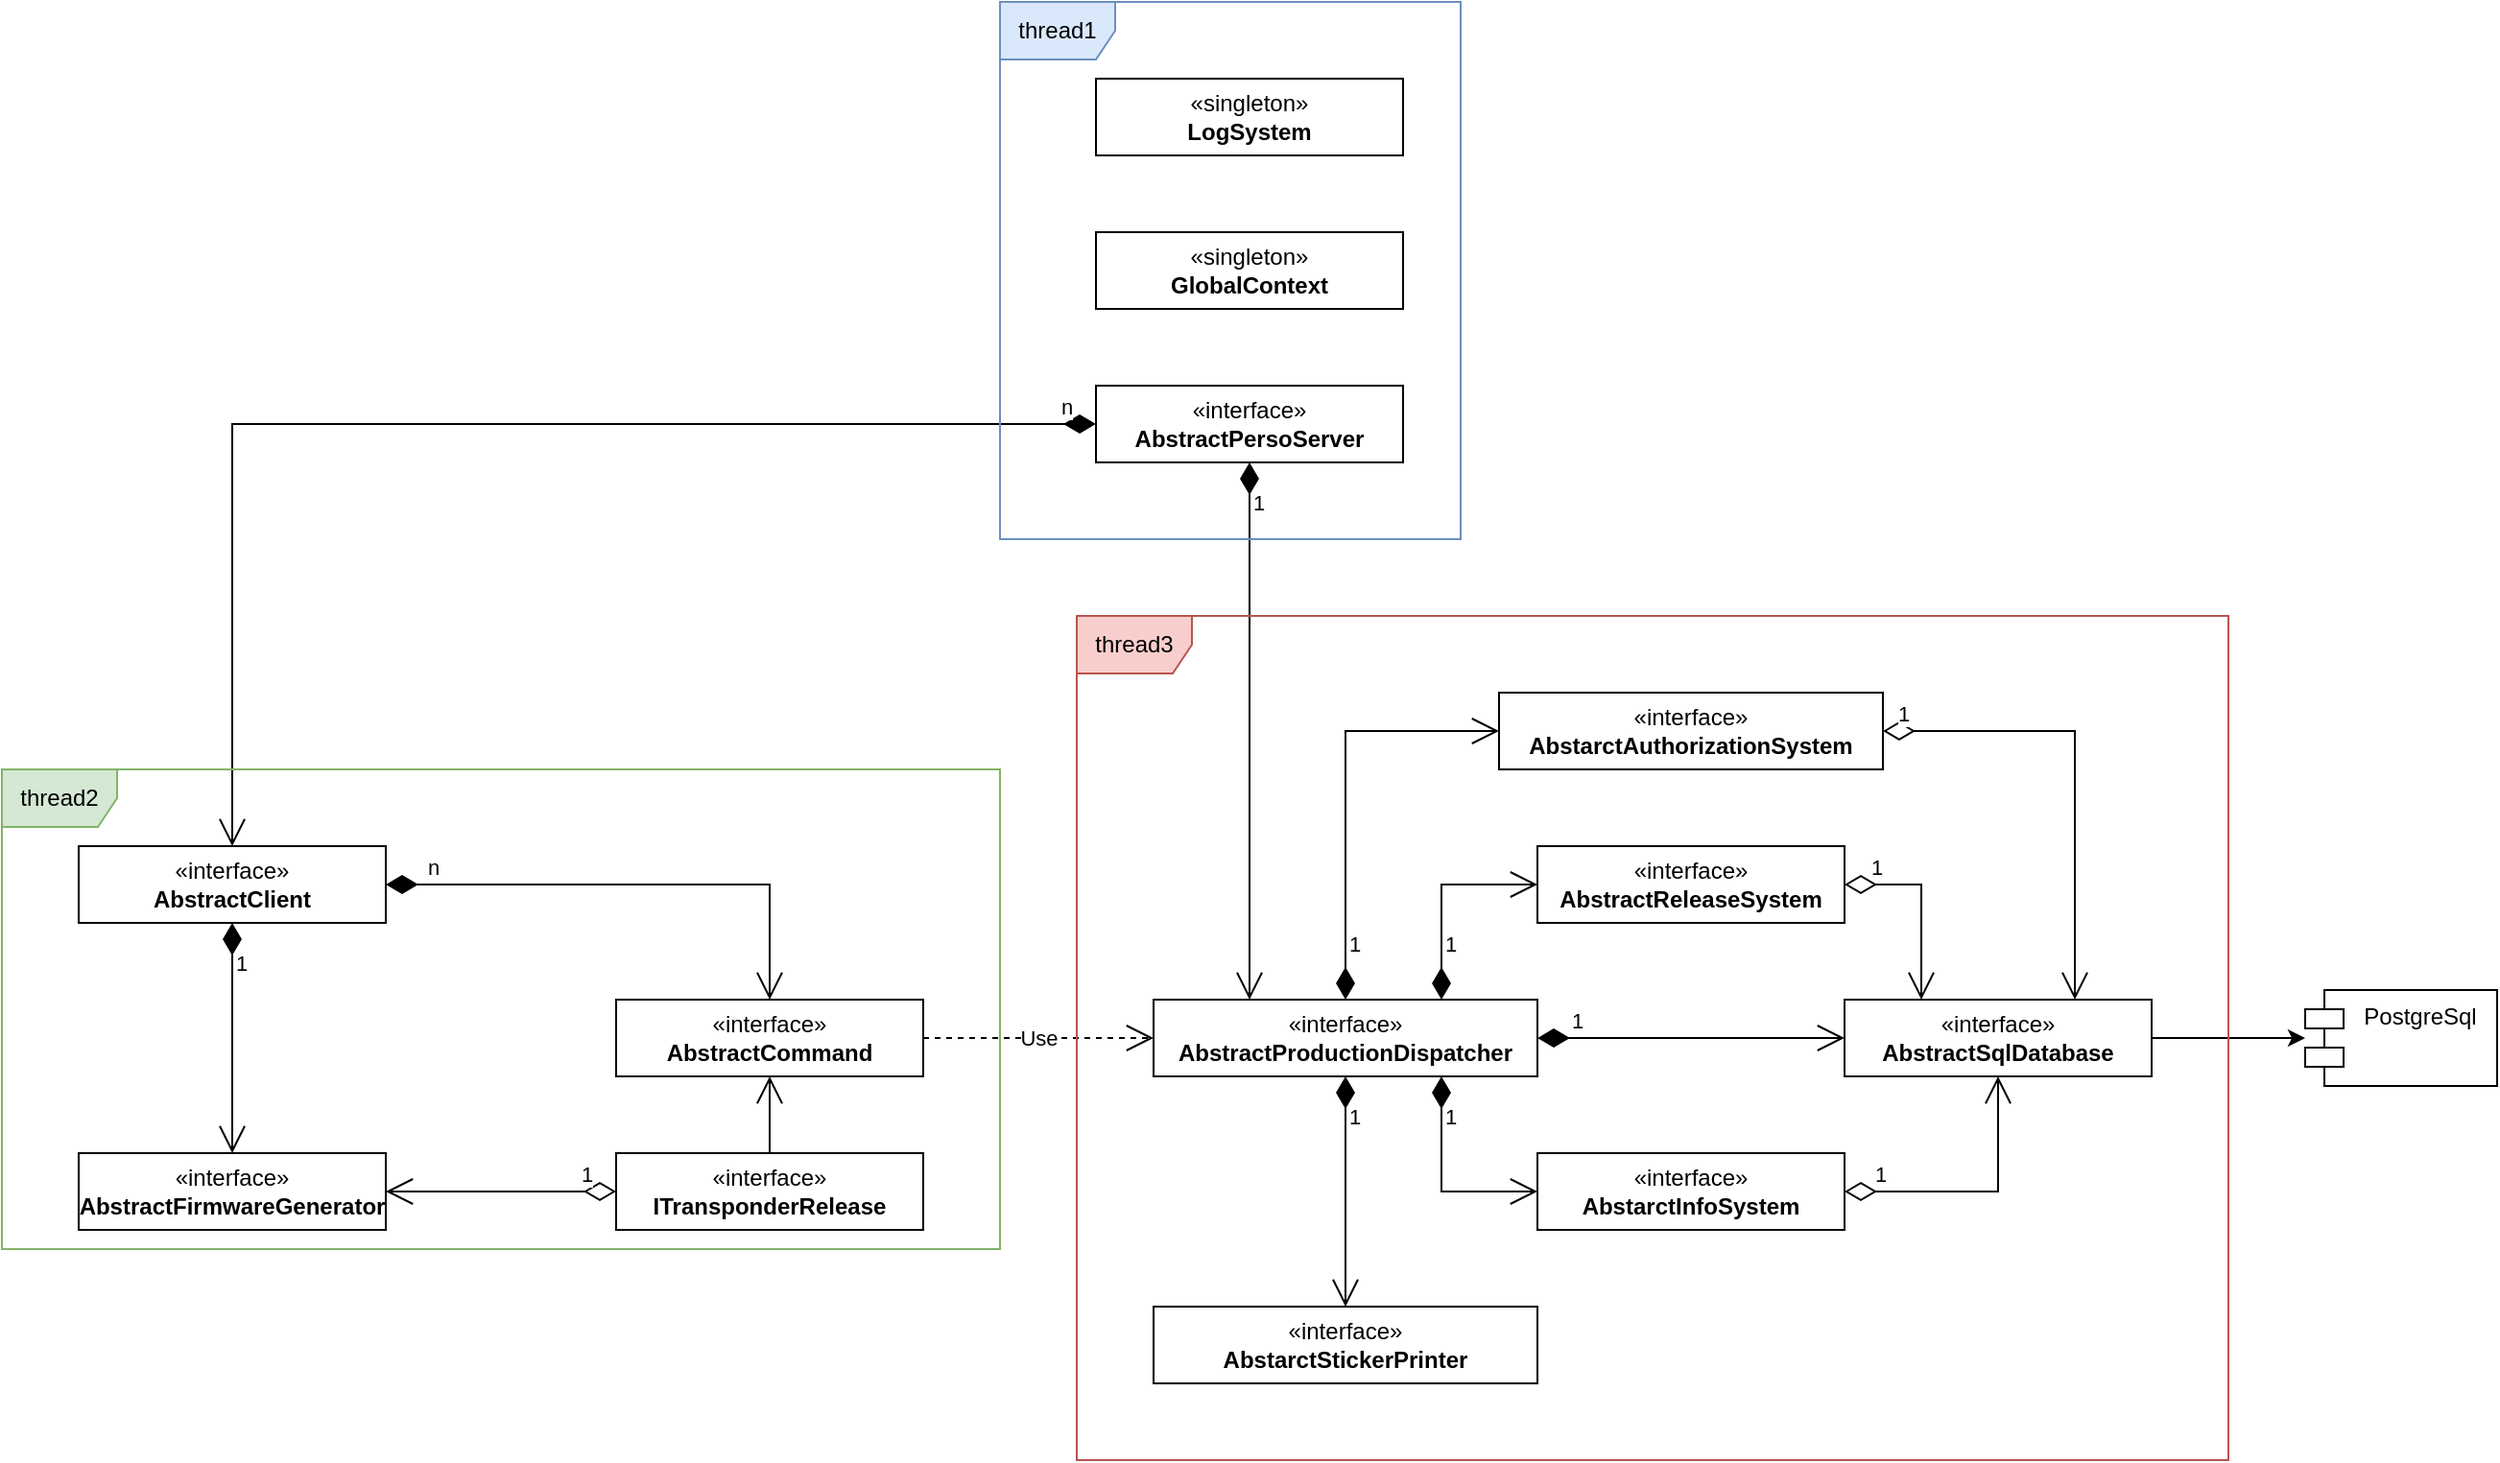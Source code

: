 <mxfile version="21.7.5" type="device">
  <diagram name="Страница — 1" id="xjbYhO8doR0Xn5XljVLI">
    <mxGraphModel dx="3769" dy="830" grid="1" gridSize="10" guides="1" tooltips="1" connect="1" arrows="1" fold="1" page="1" pageScale="1" pageWidth="2339" pageHeight="3300" math="0" shadow="0">
      <root>
        <mxCell id="0" />
        <mxCell id="1" parent="0" />
        <mxCell id="cB_1jcFKDLnhwmuv0rob-1" value="«interface»&lt;br&gt;&lt;b&gt;AbstractReleaseSystem&lt;/b&gt;" style="html=1;whiteSpace=wrap;" vertex="1" parent="1">
          <mxGeometry x="680" y="560" width="160" height="40" as="geometry" />
        </mxCell>
        <mxCell id="cB_1jcFKDLnhwmuv0rob-2" value="«interface»&lt;br&gt;&lt;b&gt;AbstarctInfoSystem&lt;/b&gt;" style="html=1;whiteSpace=wrap;" vertex="1" parent="1">
          <mxGeometry x="680" y="720" width="160" height="40" as="geometry" />
        </mxCell>
        <mxCell id="cB_1jcFKDLnhwmuv0rob-4" value="PostgreSql" style="shape=module;align=left;spacingLeft=20;align=center;verticalAlign=top;whiteSpace=wrap;html=1;" vertex="1" parent="1">
          <mxGeometry x="1080" y="635" width="100" height="50" as="geometry" />
        </mxCell>
        <mxCell id="cB_1jcFKDLnhwmuv0rob-5" value="«interface»&lt;br&gt;&lt;b&gt;AbstarctAuthorizationSystem&lt;/b&gt;" style="html=1;whiteSpace=wrap;" vertex="1" parent="1">
          <mxGeometry x="660" y="480" width="200" height="40" as="geometry" />
        </mxCell>
        <mxCell id="cB_1jcFKDLnhwmuv0rob-6" value="«interface»&lt;br&gt;&lt;b&gt;AbstarctStickerPrinter&lt;/b&gt;" style="html=1;whiteSpace=wrap;" vertex="1" parent="1">
          <mxGeometry x="480" y="800" width="200" height="40" as="geometry" />
        </mxCell>
        <mxCell id="cB_1jcFKDLnhwmuv0rob-7" value="«interface»&lt;br&gt;&lt;b&gt;AbstractProductionDispatcher&lt;/b&gt;" style="html=1;whiteSpace=wrap;" vertex="1" parent="1">
          <mxGeometry x="480" y="640" width="200" height="40" as="geometry" />
        </mxCell>
        <mxCell id="cB_1jcFKDLnhwmuv0rob-8" value="«interface»&lt;br&gt;&lt;b&gt;AbstractClient&lt;/b&gt;" style="html=1;whiteSpace=wrap;" vertex="1" parent="1">
          <mxGeometry x="-80" y="560" width="160" height="40" as="geometry" />
        </mxCell>
        <mxCell id="cB_1jcFKDLnhwmuv0rob-9" value="«interface»&lt;br&gt;&lt;b&gt;AbstractCommand&lt;/b&gt;" style="html=1;whiteSpace=wrap;" vertex="1" parent="1">
          <mxGeometry x="200" y="640" width="160" height="40" as="geometry" />
        </mxCell>
        <mxCell id="cB_1jcFKDLnhwmuv0rob-30" style="edgeStyle=orthogonalEdgeStyle;rounded=0;orthogonalLoop=1;jettySize=auto;html=1;" edge="1" parent="1" source="cB_1jcFKDLnhwmuv0rob-22" target="cB_1jcFKDLnhwmuv0rob-4">
          <mxGeometry relative="1" as="geometry" />
        </mxCell>
        <mxCell id="cB_1jcFKDLnhwmuv0rob-22" value="«interface»&lt;br&gt;&lt;b&gt;AbstractSqlDatabase&lt;/b&gt;" style="html=1;whiteSpace=wrap;" vertex="1" parent="1">
          <mxGeometry x="840" y="640" width="160" height="40" as="geometry" />
        </mxCell>
        <mxCell id="cB_1jcFKDLnhwmuv0rob-23" value="1" style="endArrow=open;html=1;endSize=12;startArrow=diamondThin;startSize=14;startFill=1;edgeStyle=orthogonalEdgeStyle;align=left;verticalAlign=bottom;rounded=0;exitX=0.75;exitY=1;exitDx=0;exitDy=0;entryX=0;entryY=0.5;entryDx=0;entryDy=0;" edge="1" parent="1" source="cB_1jcFKDLnhwmuv0rob-7" target="cB_1jcFKDLnhwmuv0rob-2">
          <mxGeometry x="-0.455" relative="1" as="geometry">
            <mxPoint x="840" y="710" as="sourcePoint" />
            <mxPoint x="1000" y="710" as="targetPoint" />
            <mxPoint as="offset" />
          </mxGeometry>
        </mxCell>
        <mxCell id="cB_1jcFKDLnhwmuv0rob-24" value="1" style="endArrow=open;html=1;endSize=12;startArrow=diamondThin;startSize=14;startFill=1;edgeStyle=orthogonalEdgeStyle;align=left;verticalAlign=bottom;rounded=0;exitX=1;exitY=0.5;exitDx=0;exitDy=0;entryX=0;entryY=0.5;entryDx=0;entryDy=0;" edge="1" parent="1" source="cB_1jcFKDLnhwmuv0rob-7" target="cB_1jcFKDLnhwmuv0rob-22">
          <mxGeometry x="-0.806" relative="1" as="geometry">
            <mxPoint x="710" y="700" as="sourcePoint" />
            <mxPoint x="840" y="660" as="targetPoint" />
            <mxPoint as="offset" />
          </mxGeometry>
        </mxCell>
        <mxCell id="cB_1jcFKDLnhwmuv0rob-25" value="1" style="endArrow=open;html=1;endSize=12;startArrow=diamondThin;startSize=14;startFill=1;edgeStyle=orthogonalEdgeStyle;align=left;verticalAlign=bottom;rounded=0;exitX=0.75;exitY=0;exitDx=0;exitDy=0;entryX=0;entryY=0.5;entryDx=0;entryDy=0;" edge="1" parent="1" source="cB_1jcFKDLnhwmuv0rob-7" target="cB_1jcFKDLnhwmuv0rob-1">
          <mxGeometry x="-0.636" relative="1" as="geometry">
            <mxPoint x="670" y="580" as="sourcePoint" />
            <mxPoint x="830" y="580" as="targetPoint" />
            <mxPoint as="offset" />
          </mxGeometry>
        </mxCell>
        <mxCell id="cB_1jcFKDLnhwmuv0rob-26" value="1" style="endArrow=open;html=1;endSize=12;startArrow=diamondThin;startSize=14;startFill=0;edgeStyle=orthogonalEdgeStyle;align=left;verticalAlign=bottom;rounded=0;exitX=1;exitY=0.5;exitDx=0;exitDy=0;entryX=0.25;entryY=0;entryDx=0;entryDy=0;" edge="1" parent="1" source="cB_1jcFKDLnhwmuv0rob-1" target="cB_1jcFKDLnhwmuv0rob-22">
          <mxGeometry x="-0.765" relative="1" as="geometry">
            <mxPoint x="890" y="670" as="sourcePoint" />
            <mxPoint x="1050" y="670" as="targetPoint" />
            <mxPoint as="offset" />
          </mxGeometry>
        </mxCell>
        <mxCell id="cB_1jcFKDLnhwmuv0rob-27" value="1" style="endArrow=open;html=1;endSize=12;startArrow=diamondThin;startSize=14;startFill=0;edgeStyle=orthogonalEdgeStyle;align=left;verticalAlign=bottom;rounded=0;exitX=1;exitY=0.5;exitDx=0;exitDy=0;entryX=0.5;entryY=1;entryDx=0;entryDy=0;" edge="1" parent="1" source="cB_1jcFKDLnhwmuv0rob-2" target="cB_1jcFKDLnhwmuv0rob-22">
          <mxGeometry x="-0.809" relative="1" as="geometry">
            <mxPoint x="980" y="650" as="sourcePoint" />
            <mxPoint x="980" y="730" as="targetPoint" />
            <Array as="points">
              <mxPoint x="920" y="740" />
            </Array>
            <mxPoint as="offset" />
          </mxGeometry>
        </mxCell>
        <mxCell id="cB_1jcFKDLnhwmuv0rob-28" value="1" style="endArrow=open;html=1;endSize=12;startArrow=diamondThin;startSize=14;startFill=1;edgeStyle=orthogonalEdgeStyle;align=left;verticalAlign=bottom;rounded=0;exitX=0.5;exitY=1;exitDx=0;exitDy=0;" edge="1" parent="1" source="cB_1jcFKDLnhwmuv0rob-7" target="cB_1jcFKDLnhwmuv0rob-6">
          <mxGeometry x="-0.5" relative="1" as="geometry">
            <mxPoint x="269.48" y="730" as="sourcePoint" />
            <mxPoint x="479.48" y="830" as="targetPoint" />
            <mxPoint as="offset" />
          </mxGeometry>
        </mxCell>
        <mxCell id="cB_1jcFKDLnhwmuv0rob-29" value="1" style="endArrow=open;html=1;endSize=12;startArrow=diamondThin;startSize=14;startFill=1;edgeStyle=orthogonalEdgeStyle;align=left;verticalAlign=bottom;rounded=0;exitX=0.5;exitY=0;exitDx=0;exitDy=0;entryX=0;entryY=0.5;entryDx=0;entryDy=0;" edge="1" parent="1" source="cB_1jcFKDLnhwmuv0rob-7" target="cB_1jcFKDLnhwmuv0rob-5">
          <mxGeometry x="-0.818" relative="1" as="geometry">
            <mxPoint x="230" y="540" as="sourcePoint" />
            <mxPoint x="440" y="440" as="targetPoint" />
            <mxPoint as="offset" />
            <Array as="points">
              <mxPoint x="580" y="500" />
            </Array>
          </mxGeometry>
        </mxCell>
        <mxCell id="cB_1jcFKDLnhwmuv0rob-32" value="1" style="endArrow=open;html=1;endSize=12;startArrow=diamondThin;startSize=14;startFill=0;edgeStyle=orthogonalEdgeStyle;align=left;verticalAlign=bottom;rounded=0;entryX=0.75;entryY=0;entryDx=0;entryDy=0;jumpStyle=arc;" edge="1" parent="1" source="cB_1jcFKDLnhwmuv0rob-5" target="cB_1jcFKDLnhwmuv0rob-22">
          <mxGeometry x="-0.949" relative="1" as="geometry">
            <mxPoint x="810" y="430" as="sourcePoint" />
            <mxPoint x="1090" y="510" as="targetPoint" />
            <mxPoint as="offset" />
            <Array as="points">
              <mxPoint x="960" y="500" />
            </Array>
          </mxGeometry>
        </mxCell>
        <mxCell id="cB_1jcFKDLnhwmuv0rob-35" value="Use" style="endArrow=open;endSize=12;dashed=1;html=1;rounded=0;exitX=1;exitY=0.5;exitDx=0;exitDy=0;entryX=0;entryY=0.5;entryDx=0;entryDy=0;" edge="1" parent="1" source="cB_1jcFKDLnhwmuv0rob-9" target="cB_1jcFKDLnhwmuv0rob-7">
          <mxGeometry width="160" relative="1" as="geometry">
            <mxPoint x="320" y="760" as="sourcePoint" />
            <mxPoint x="480" y="760" as="targetPoint" />
          </mxGeometry>
        </mxCell>
        <mxCell id="cB_1jcFKDLnhwmuv0rob-37" value="«interface»&lt;br&gt;&lt;b&gt;AbstractPersoServer&lt;/b&gt;" style="html=1;whiteSpace=wrap;" vertex="1" parent="1">
          <mxGeometry x="450" y="320" width="160" height="40" as="geometry" />
        </mxCell>
        <mxCell id="cB_1jcFKDLnhwmuv0rob-38" value="n" style="endArrow=open;html=1;endSize=12;startArrow=diamondThin;startSize=14;startFill=1;edgeStyle=orthogonalEdgeStyle;align=left;verticalAlign=bottom;rounded=0;exitX=1;exitY=0.5;exitDx=0;exitDy=0;entryX=0.5;entryY=0;entryDx=0;entryDy=0;" edge="1" parent="1" source="cB_1jcFKDLnhwmuv0rob-8" target="cB_1jcFKDLnhwmuv0rob-9">
          <mxGeometry x="-0.846" relative="1" as="geometry">
            <mxPoint x="130" y="550" as="sourcePoint" />
            <mxPoint x="370" y="370" as="targetPoint" />
            <mxPoint as="offset" />
            <Array as="points">
              <mxPoint x="280" y="580" />
            </Array>
          </mxGeometry>
        </mxCell>
        <mxCell id="cB_1jcFKDLnhwmuv0rob-39" value="n" style="endArrow=open;html=1;endSize=12;startArrow=diamondThin;startSize=14;startFill=1;edgeStyle=orthogonalEdgeStyle;align=left;verticalAlign=bottom;rounded=0;exitX=0;exitY=0.5;exitDx=0;exitDy=0;entryX=0.5;entryY=0;entryDx=0;entryDy=0;" edge="1" parent="1" source="cB_1jcFKDLnhwmuv0rob-37" target="cB_1jcFKDLnhwmuv0rob-8">
          <mxGeometry x="-0.94" relative="1" as="geometry">
            <mxPoint x="430" y="430" as="sourcePoint" />
            <mxPoint x="430" y="590" as="targetPoint" />
            <mxPoint as="offset" />
            <Array as="points">
              <mxPoint y="340" />
            </Array>
          </mxGeometry>
        </mxCell>
        <mxCell id="cB_1jcFKDLnhwmuv0rob-40" value="1" style="endArrow=open;html=1;endSize=12;startArrow=diamondThin;startSize=14;startFill=1;edgeStyle=orthogonalEdgeStyle;align=left;verticalAlign=bottom;rounded=0;exitX=0.5;exitY=1;exitDx=0;exitDy=0;entryX=0.25;entryY=0;entryDx=0;entryDy=0;" edge="1" parent="1" source="cB_1jcFKDLnhwmuv0rob-37" target="cB_1jcFKDLnhwmuv0rob-7">
          <mxGeometry x="-0.786" relative="1" as="geometry">
            <mxPoint x="560" y="420" as="sourcePoint" />
            <mxPoint x="800" y="240" as="targetPoint" />
            <mxPoint as="offset" />
            <Array as="points">
              <mxPoint x="530" y="360" />
            </Array>
          </mxGeometry>
        </mxCell>
        <mxCell id="cB_1jcFKDLnhwmuv0rob-42" value="thread1" style="shape=umlFrame;whiteSpace=wrap;html=1;pointerEvents=0;fillColor=#dae8fc;strokeColor=#6c8ebf;" vertex="1" parent="1">
          <mxGeometry x="400" y="120" width="240" height="280" as="geometry" />
        </mxCell>
        <mxCell id="cB_1jcFKDLnhwmuv0rob-43" value="thread2" style="shape=umlFrame;whiteSpace=wrap;html=1;pointerEvents=0;fillColor=#d5e8d4;strokeColor=#82b366;" vertex="1" parent="1">
          <mxGeometry x="-120" y="520" width="520" height="250" as="geometry" />
        </mxCell>
        <mxCell id="cB_1jcFKDLnhwmuv0rob-44" value="thread3" style="shape=umlFrame;whiteSpace=wrap;html=1;pointerEvents=0;fillColor=#f8cecc;strokeColor=#b85450;" vertex="1" parent="1">
          <mxGeometry x="440" y="440" width="600" height="440" as="geometry" />
        </mxCell>
        <mxCell id="cB_1jcFKDLnhwmuv0rob-45" value="«interface»&lt;br&gt;&lt;b&gt;AbstractFirmwareGenerator&lt;/b&gt;" style="html=1;whiteSpace=wrap;" vertex="1" parent="1">
          <mxGeometry x="-80" y="720" width="160" height="40" as="geometry" />
        </mxCell>
        <mxCell id="cB_1jcFKDLnhwmuv0rob-47" value="1" style="endArrow=open;html=1;endSize=12;startArrow=diamondThin;startSize=14;startFill=1;edgeStyle=orthogonalEdgeStyle;align=left;verticalAlign=bottom;rounded=0;" edge="1" parent="1" source="cB_1jcFKDLnhwmuv0rob-8" target="cB_1jcFKDLnhwmuv0rob-45">
          <mxGeometry x="-0.5" relative="1" as="geometry">
            <mxPoint x="-350" y="610" as="sourcePoint" />
            <mxPoint x="-350" y="890" as="targetPoint" />
            <mxPoint as="offset" />
            <Array as="points" />
          </mxGeometry>
        </mxCell>
        <mxCell id="cB_1jcFKDLnhwmuv0rob-50" value="«interface»&lt;br&gt;&lt;b&gt;ITransponderRelease&lt;/b&gt;" style="html=1;whiteSpace=wrap;" vertex="1" parent="1">
          <mxGeometry x="200" y="720" width="160" height="40" as="geometry" />
        </mxCell>
        <mxCell id="cB_1jcFKDLnhwmuv0rob-51" value="" style="endArrow=open;endFill=1;endSize=12;html=1;rounded=0;exitX=0.5;exitY=0;exitDx=0;exitDy=0;entryX=0.5;entryY=1;entryDx=0;entryDy=0;" edge="1" parent="1" source="cB_1jcFKDLnhwmuv0rob-50" target="cB_1jcFKDLnhwmuv0rob-9">
          <mxGeometry width="160" relative="1" as="geometry">
            <mxPoint x="10" y="880" as="sourcePoint" />
            <mxPoint x="170" y="880" as="targetPoint" />
          </mxGeometry>
        </mxCell>
        <mxCell id="cB_1jcFKDLnhwmuv0rob-52" value="1" style="endArrow=open;html=1;endSize=12;startArrow=diamondThin;startSize=14;startFill=0;edgeStyle=orthogonalEdgeStyle;align=left;verticalAlign=bottom;rounded=0;exitX=0;exitY=0.5;exitDx=0;exitDy=0;entryX=1;entryY=0.5;entryDx=0;entryDy=0;" edge="1" parent="1" source="cB_1jcFKDLnhwmuv0rob-50" target="cB_1jcFKDLnhwmuv0rob-45">
          <mxGeometry x="-0.667" relative="1" as="geometry">
            <mxPoint x="220" y="800" as="sourcePoint" />
            <mxPoint x="170" y="890" as="targetPoint" />
            <mxPoint as="offset" />
          </mxGeometry>
        </mxCell>
        <mxCell id="cB_1jcFKDLnhwmuv0rob-53" value="«singleton»&lt;br&gt;&lt;b&gt;GlobalContext&lt;/b&gt;" style="html=1;whiteSpace=wrap;" vertex="1" parent="1">
          <mxGeometry x="450" y="240" width="160" height="40" as="geometry" />
        </mxCell>
        <mxCell id="cB_1jcFKDLnhwmuv0rob-54" value="«singleton»&lt;br&gt;&lt;b&gt;LogSystem&lt;/b&gt;" style="html=1;whiteSpace=wrap;" vertex="1" parent="1">
          <mxGeometry x="450" y="160" width="160" height="40" as="geometry" />
        </mxCell>
      </root>
    </mxGraphModel>
  </diagram>
</mxfile>

